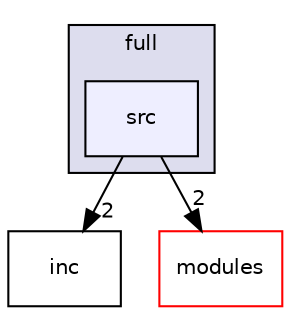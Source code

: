 digraph "muju/projects/full/src" {
  compound=true
  node [ fontsize="10", fontname="Helvetica"];
  edge [ labelfontsize="10", labelfontname="Helvetica"];
  subgraph clusterdir_4bac8281dbb7c00b97c60fa12c09674f {
    graph [ bgcolor="#ddddee", pencolor="black", label="full" fontname="Helvetica", fontsize="10", URL="dir_4bac8281dbb7c00b97c60fa12c09674f.html"]
  dir_21407344be75a6dbccd629feb6965d14 [shape=box, label="src", style="filled", fillcolor="#eeeeff", pencolor="black", URL="dir_21407344be75a6dbccd629feb6965d14.html"];
  }
  dir_4ef8995b32c2c2ed7a7e60ea1732634e [shape=box label="inc" URL="dir_4ef8995b32c2c2ed7a7e60ea1732634e.html"];
  dir_1ccb7794244f8f401e85482fdb53bfba [shape=box label="modules" fillcolor="white" style="filled" color="red" URL="dir_1ccb7794244f8f401e85482fdb53bfba.html"];
  dir_21407344be75a6dbccd629feb6965d14->dir_4ef8995b32c2c2ed7a7e60ea1732634e [headlabel="2", labeldistance=1.5 headhref="dir_000109_000117.html"];
  dir_21407344be75a6dbccd629feb6965d14->dir_1ccb7794244f8f401e85482fdb53bfba [headlabel="2", labeldistance=1.5 headhref="dir_000109_000022.html"];
}
